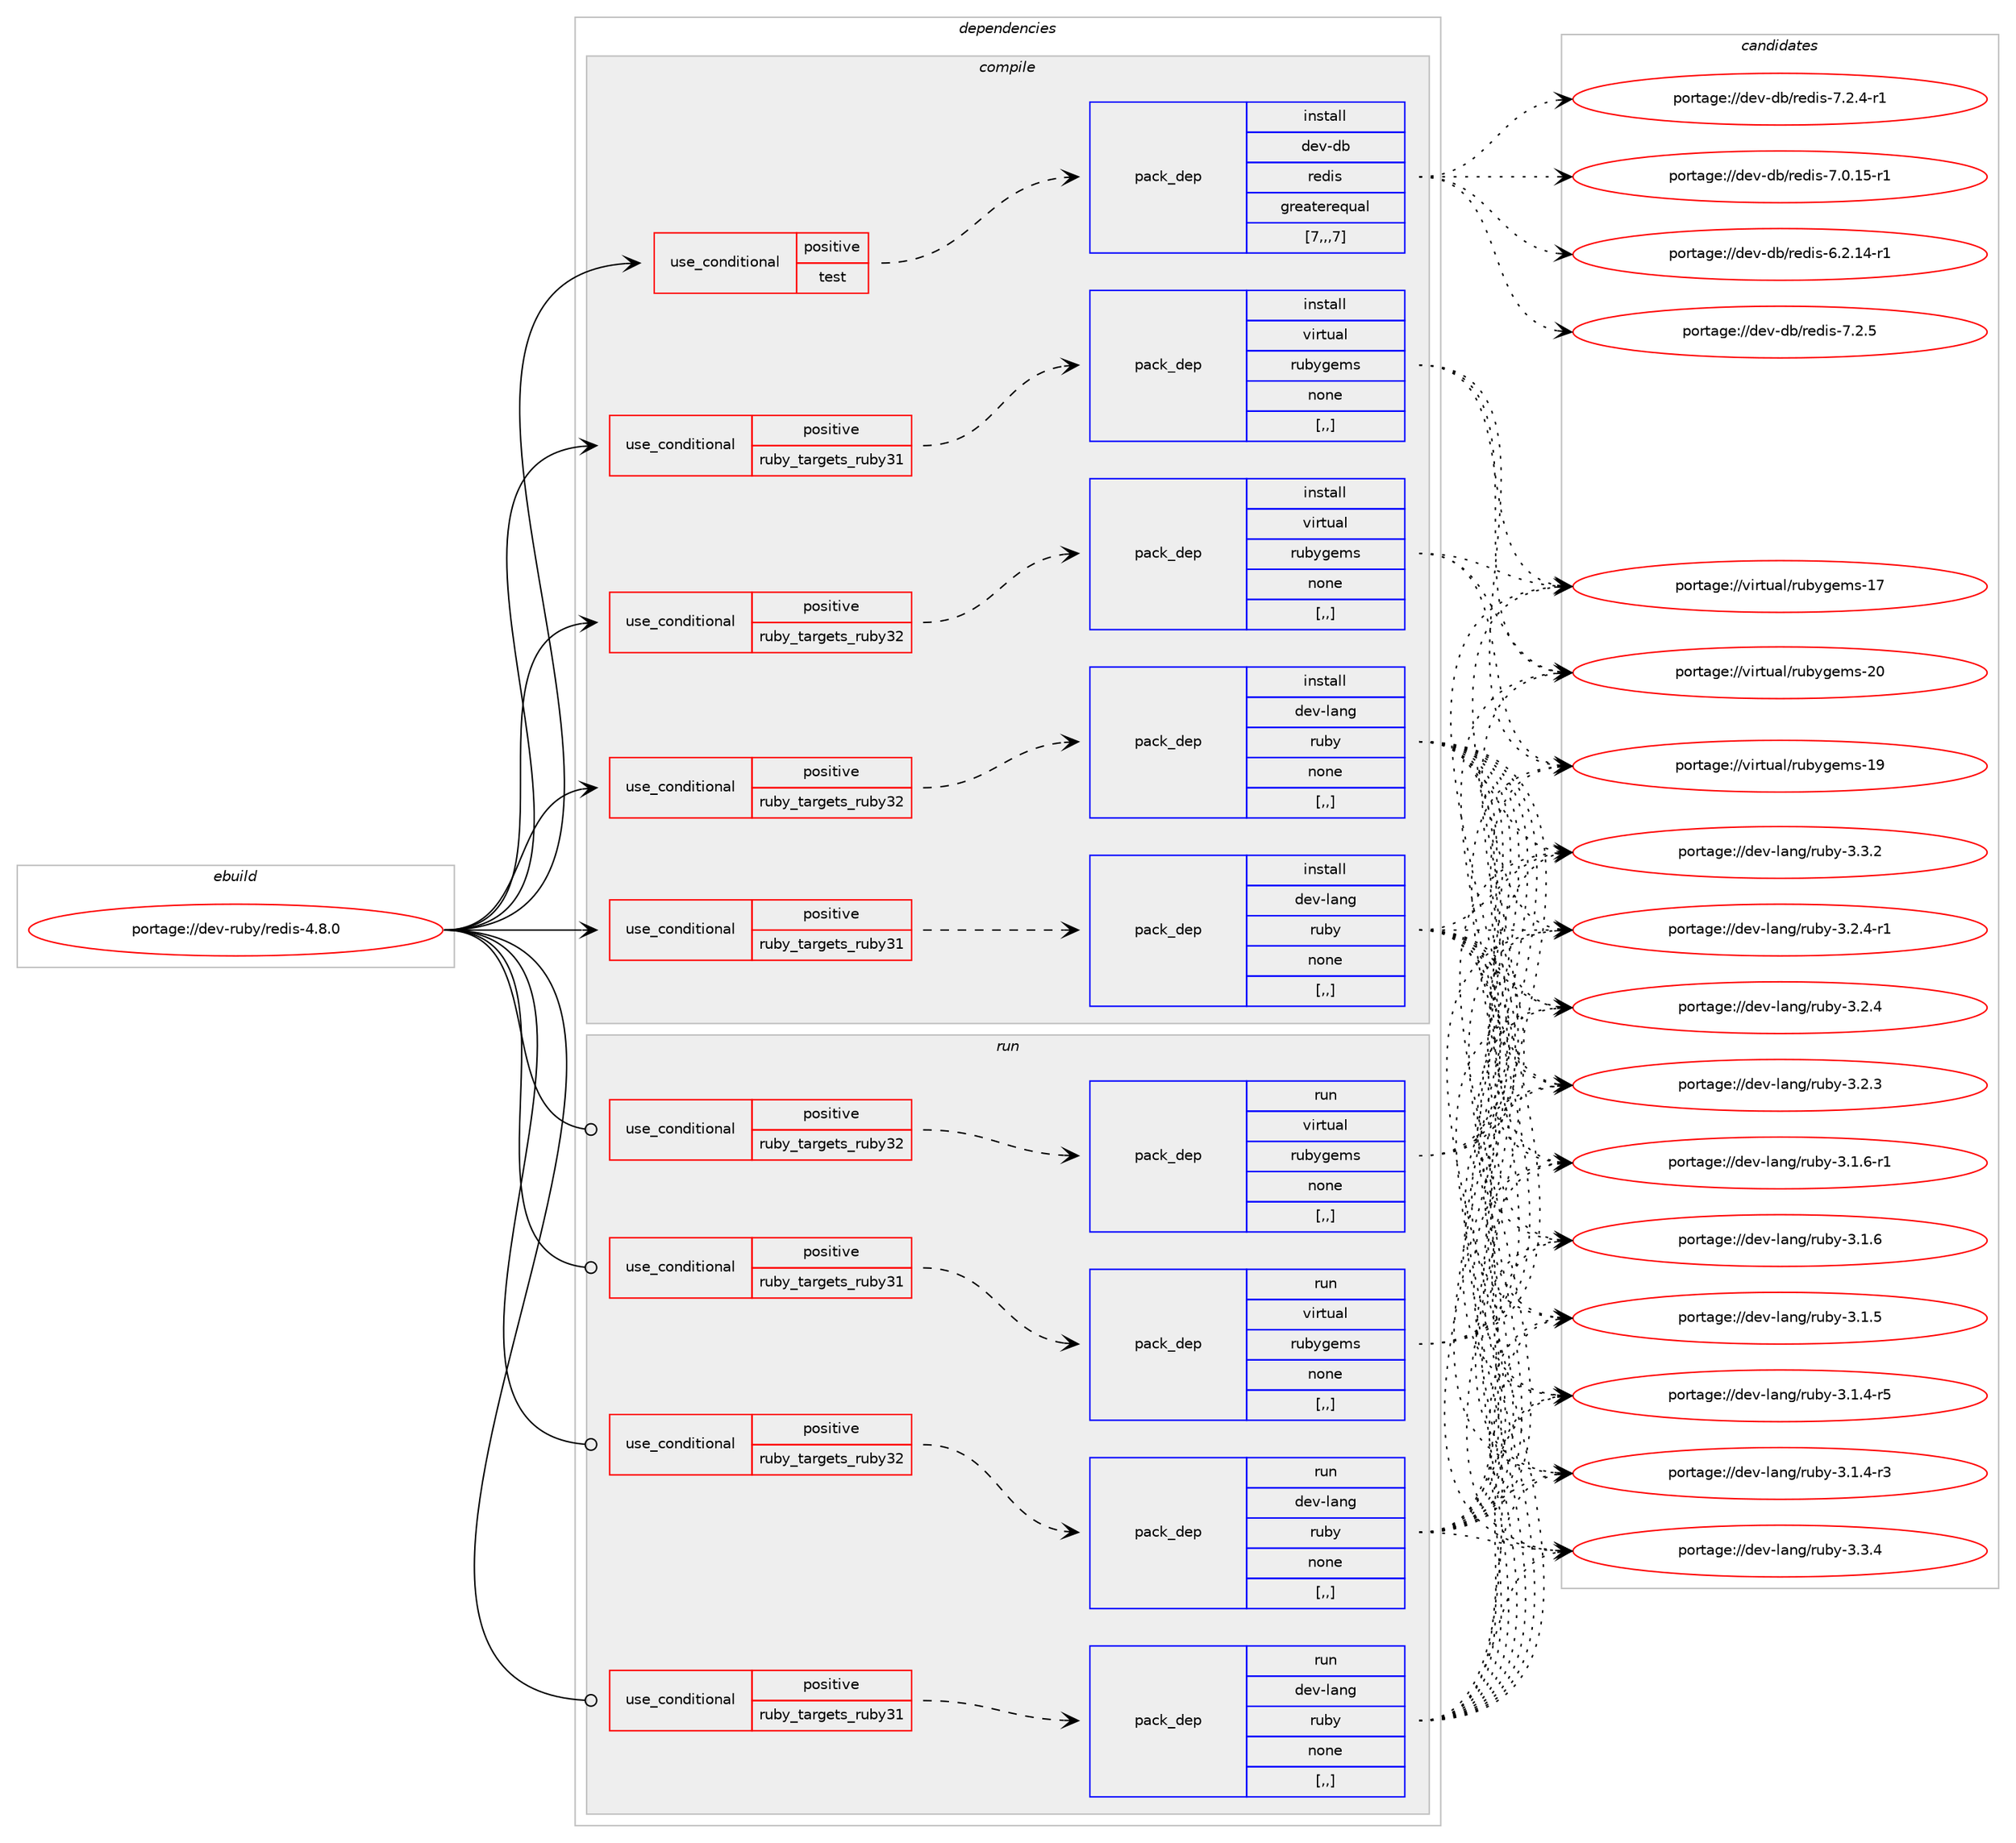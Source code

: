 digraph prolog {

# *************
# Graph options
# *************

newrank=true;
concentrate=true;
compound=true;
graph [rankdir=LR,fontname=Helvetica,fontsize=10,ranksep=1.5];#, ranksep=2.5, nodesep=0.2];
edge  [arrowhead=vee];
node  [fontname=Helvetica,fontsize=10];

# **********
# The ebuild
# **********

subgraph cluster_leftcol {
color=gray;
label=<<i>ebuild</i>>;
id [label="portage://dev-ruby/redis-4.8.0", color=red, width=4, href="../dev-ruby/redis-4.8.0.svg"];
}

# ****************
# The dependencies
# ****************

subgraph cluster_midcol {
color=gray;
label=<<i>dependencies</i>>;
subgraph cluster_compile {
fillcolor="#eeeeee";
style=filled;
label=<<i>compile</i>>;
subgraph cond54015 {
dependency197444 [label=<<TABLE BORDER="0" CELLBORDER="1" CELLSPACING="0" CELLPADDING="4"><TR><TD ROWSPAN="3" CELLPADDING="10">use_conditional</TD></TR><TR><TD>positive</TD></TR><TR><TD>ruby_targets_ruby31</TD></TR></TABLE>>, shape=none, color=red];
subgraph pack142069 {
dependency197445 [label=<<TABLE BORDER="0" CELLBORDER="1" CELLSPACING="0" CELLPADDING="4" WIDTH="220"><TR><TD ROWSPAN="6" CELLPADDING="30">pack_dep</TD></TR><TR><TD WIDTH="110">install</TD></TR><TR><TD>dev-lang</TD></TR><TR><TD>ruby</TD></TR><TR><TD>none</TD></TR><TR><TD>[,,]</TD></TR></TABLE>>, shape=none, color=blue];
}
dependency197444:e -> dependency197445:w [weight=20,style="dashed",arrowhead="vee"];
}
id:e -> dependency197444:w [weight=20,style="solid",arrowhead="vee"];
subgraph cond54016 {
dependency197446 [label=<<TABLE BORDER="0" CELLBORDER="1" CELLSPACING="0" CELLPADDING="4"><TR><TD ROWSPAN="3" CELLPADDING="10">use_conditional</TD></TR><TR><TD>positive</TD></TR><TR><TD>ruby_targets_ruby31</TD></TR></TABLE>>, shape=none, color=red];
subgraph pack142070 {
dependency197447 [label=<<TABLE BORDER="0" CELLBORDER="1" CELLSPACING="0" CELLPADDING="4" WIDTH="220"><TR><TD ROWSPAN="6" CELLPADDING="30">pack_dep</TD></TR><TR><TD WIDTH="110">install</TD></TR><TR><TD>virtual</TD></TR><TR><TD>rubygems</TD></TR><TR><TD>none</TD></TR><TR><TD>[,,]</TD></TR></TABLE>>, shape=none, color=blue];
}
dependency197446:e -> dependency197447:w [weight=20,style="dashed",arrowhead="vee"];
}
id:e -> dependency197446:w [weight=20,style="solid",arrowhead="vee"];
subgraph cond54017 {
dependency197448 [label=<<TABLE BORDER="0" CELLBORDER="1" CELLSPACING="0" CELLPADDING="4"><TR><TD ROWSPAN="3" CELLPADDING="10">use_conditional</TD></TR><TR><TD>positive</TD></TR><TR><TD>ruby_targets_ruby32</TD></TR></TABLE>>, shape=none, color=red];
subgraph pack142071 {
dependency197449 [label=<<TABLE BORDER="0" CELLBORDER="1" CELLSPACING="0" CELLPADDING="4" WIDTH="220"><TR><TD ROWSPAN="6" CELLPADDING="30">pack_dep</TD></TR><TR><TD WIDTH="110">install</TD></TR><TR><TD>dev-lang</TD></TR><TR><TD>ruby</TD></TR><TR><TD>none</TD></TR><TR><TD>[,,]</TD></TR></TABLE>>, shape=none, color=blue];
}
dependency197448:e -> dependency197449:w [weight=20,style="dashed",arrowhead="vee"];
}
id:e -> dependency197448:w [weight=20,style="solid",arrowhead="vee"];
subgraph cond54018 {
dependency197450 [label=<<TABLE BORDER="0" CELLBORDER="1" CELLSPACING="0" CELLPADDING="4"><TR><TD ROWSPAN="3" CELLPADDING="10">use_conditional</TD></TR><TR><TD>positive</TD></TR><TR><TD>ruby_targets_ruby32</TD></TR></TABLE>>, shape=none, color=red];
subgraph pack142072 {
dependency197451 [label=<<TABLE BORDER="0" CELLBORDER="1" CELLSPACING="0" CELLPADDING="4" WIDTH="220"><TR><TD ROWSPAN="6" CELLPADDING="30">pack_dep</TD></TR><TR><TD WIDTH="110">install</TD></TR><TR><TD>virtual</TD></TR><TR><TD>rubygems</TD></TR><TR><TD>none</TD></TR><TR><TD>[,,]</TD></TR></TABLE>>, shape=none, color=blue];
}
dependency197450:e -> dependency197451:w [weight=20,style="dashed",arrowhead="vee"];
}
id:e -> dependency197450:w [weight=20,style="solid",arrowhead="vee"];
subgraph cond54019 {
dependency197452 [label=<<TABLE BORDER="0" CELLBORDER="1" CELLSPACING="0" CELLPADDING="4"><TR><TD ROWSPAN="3" CELLPADDING="10">use_conditional</TD></TR><TR><TD>positive</TD></TR><TR><TD>test</TD></TR></TABLE>>, shape=none, color=red];
subgraph pack142073 {
dependency197453 [label=<<TABLE BORDER="0" CELLBORDER="1" CELLSPACING="0" CELLPADDING="4" WIDTH="220"><TR><TD ROWSPAN="6" CELLPADDING="30">pack_dep</TD></TR><TR><TD WIDTH="110">install</TD></TR><TR><TD>dev-db</TD></TR><TR><TD>redis</TD></TR><TR><TD>greaterequal</TD></TR><TR><TD>[7,,,7]</TD></TR></TABLE>>, shape=none, color=blue];
}
dependency197452:e -> dependency197453:w [weight=20,style="dashed",arrowhead="vee"];
}
id:e -> dependency197452:w [weight=20,style="solid",arrowhead="vee"];
}
subgraph cluster_compileandrun {
fillcolor="#eeeeee";
style=filled;
label=<<i>compile and run</i>>;
}
subgraph cluster_run {
fillcolor="#eeeeee";
style=filled;
label=<<i>run</i>>;
subgraph cond54020 {
dependency197454 [label=<<TABLE BORDER="0" CELLBORDER="1" CELLSPACING="0" CELLPADDING="4"><TR><TD ROWSPAN="3" CELLPADDING="10">use_conditional</TD></TR><TR><TD>positive</TD></TR><TR><TD>ruby_targets_ruby31</TD></TR></TABLE>>, shape=none, color=red];
subgraph pack142074 {
dependency197455 [label=<<TABLE BORDER="0" CELLBORDER="1" CELLSPACING="0" CELLPADDING="4" WIDTH="220"><TR><TD ROWSPAN="6" CELLPADDING="30">pack_dep</TD></TR><TR><TD WIDTH="110">run</TD></TR><TR><TD>dev-lang</TD></TR><TR><TD>ruby</TD></TR><TR><TD>none</TD></TR><TR><TD>[,,]</TD></TR></TABLE>>, shape=none, color=blue];
}
dependency197454:e -> dependency197455:w [weight=20,style="dashed",arrowhead="vee"];
}
id:e -> dependency197454:w [weight=20,style="solid",arrowhead="odot"];
subgraph cond54021 {
dependency197456 [label=<<TABLE BORDER="0" CELLBORDER="1" CELLSPACING="0" CELLPADDING="4"><TR><TD ROWSPAN="3" CELLPADDING="10">use_conditional</TD></TR><TR><TD>positive</TD></TR><TR><TD>ruby_targets_ruby31</TD></TR></TABLE>>, shape=none, color=red];
subgraph pack142075 {
dependency197457 [label=<<TABLE BORDER="0" CELLBORDER="1" CELLSPACING="0" CELLPADDING="4" WIDTH="220"><TR><TD ROWSPAN="6" CELLPADDING="30">pack_dep</TD></TR><TR><TD WIDTH="110">run</TD></TR><TR><TD>virtual</TD></TR><TR><TD>rubygems</TD></TR><TR><TD>none</TD></TR><TR><TD>[,,]</TD></TR></TABLE>>, shape=none, color=blue];
}
dependency197456:e -> dependency197457:w [weight=20,style="dashed",arrowhead="vee"];
}
id:e -> dependency197456:w [weight=20,style="solid",arrowhead="odot"];
subgraph cond54022 {
dependency197458 [label=<<TABLE BORDER="0" CELLBORDER="1" CELLSPACING="0" CELLPADDING="4"><TR><TD ROWSPAN="3" CELLPADDING="10">use_conditional</TD></TR><TR><TD>positive</TD></TR><TR><TD>ruby_targets_ruby32</TD></TR></TABLE>>, shape=none, color=red];
subgraph pack142076 {
dependency197459 [label=<<TABLE BORDER="0" CELLBORDER="1" CELLSPACING="0" CELLPADDING="4" WIDTH="220"><TR><TD ROWSPAN="6" CELLPADDING="30">pack_dep</TD></TR><TR><TD WIDTH="110">run</TD></TR><TR><TD>dev-lang</TD></TR><TR><TD>ruby</TD></TR><TR><TD>none</TD></TR><TR><TD>[,,]</TD></TR></TABLE>>, shape=none, color=blue];
}
dependency197458:e -> dependency197459:w [weight=20,style="dashed",arrowhead="vee"];
}
id:e -> dependency197458:w [weight=20,style="solid",arrowhead="odot"];
subgraph cond54023 {
dependency197460 [label=<<TABLE BORDER="0" CELLBORDER="1" CELLSPACING="0" CELLPADDING="4"><TR><TD ROWSPAN="3" CELLPADDING="10">use_conditional</TD></TR><TR><TD>positive</TD></TR><TR><TD>ruby_targets_ruby32</TD></TR></TABLE>>, shape=none, color=red];
subgraph pack142077 {
dependency197461 [label=<<TABLE BORDER="0" CELLBORDER="1" CELLSPACING="0" CELLPADDING="4" WIDTH="220"><TR><TD ROWSPAN="6" CELLPADDING="30">pack_dep</TD></TR><TR><TD WIDTH="110">run</TD></TR><TR><TD>virtual</TD></TR><TR><TD>rubygems</TD></TR><TR><TD>none</TD></TR><TR><TD>[,,]</TD></TR></TABLE>>, shape=none, color=blue];
}
dependency197460:e -> dependency197461:w [weight=20,style="dashed",arrowhead="vee"];
}
id:e -> dependency197460:w [weight=20,style="solid",arrowhead="odot"];
}
}

# **************
# The candidates
# **************

subgraph cluster_choices {
rank=same;
color=gray;
label=<<i>candidates</i>>;

subgraph choice142069 {
color=black;
nodesep=1;
choice10010111845108971101034711411798121455146514652 [label="portage://dev-lang/ruby-3.3.4", color=red, width=4,href="../dev-lang/ruby-3.3.4.svg"];
choice10010111845108971101034711411798121455146514650 [label="portage://dev-lang/ruby-3.3.2", color=red, width=4,href="../dev-lang/ruby-3.3.2.svg"];
choice100101118451089711010347114117981214551465046524511449 [label="portage://dev-lang/ruby-3.2.4-r1", color=red, width=4,href="../dev-lang/ruby-3.2.4-r1.svg"];
choice10010111845108971101034711411798121455146504652 [label="portage://dev-lang/ruby-3.2.4", color=red, width=4,href="../dev-lang/ruby-3.2.4.svg"];
choice10010111845108971101034711411798121455146504651 [label="portage://dev-lang/ruby-3.2.3", color=red, width=4,href="../dev-lang/ruby-3.2.3.svg"];
choice100101118451089711010347114117981214551464946544511449 [label="portage://dev-lang/ruby-3.1.6-r1", color=red, width=4,href="../dev-lang/ruby-3.1.6-r1.svg"];
choice10010111845108971101034711411798121455146494654 [label="portage://dev-lang/ruby-3.1.6", color=red, width=4,href="../dev-lang/ruby-3.1.6.svg"];
choice10010111845108971101034711411798121455146494653 [label="portage://dev-lang/ruby-3.1.5", color=red, width=4,href="../dev-lang/ruby-3.1.5.svg"];
choice100101118451089711010347114117981214551464946524511453 [label="portage://dev-lang/ruby-3.1.4-r5", color=red, width=4,href="../dev-lang/ruby-3.1.4-r5.svg"];
choice100101118451089711010347114117981214551464946524511451 [label="portage://dev-lang/ruby-3.1.4-r3", color=red, width=4,href="../dev-lang/ruby-3.1.4-r3.svg"];
dependency197445:e -> choice10010111845108971101034711411798121455146514652:w [style=dotted,weight="100"];
dependency197445:e -> choice10010111845108971101034711411798121455146514650:w [style=dotted,weight="100"];
dependency197445:e -> choice100101118451089711010347114117981214551465046524511449:w [style=dotted,weight="100"];
dependency197445:e -> choice10010111845108971101034711411798121455146504652:w [style=dotted,weight="100"];
dependency197445:e -> choice10010111845108971101034711411798121455146504651:w [style=dotted,weight="100"];
dependency197445:e -> choice100101118451089711010347114117981214551464946544511449:w [style=dotted,weight="100"];
dependency197445:e -> choice10010111845108971101034711411798121455146494654:w [style=dotted,weight="100"];
dependency197445:e -> choice10010111845108971101034711411798121455146494653:w [style=dotted,weight="100"];
dependency197445:e -> choice100101118451089711010347114117981214551464946524511453:w [style=dotted,weight="100"];
dependency197445:e -> choice100101118451089711010347114117981214551464946524511451:w [style=dotted,weight="100"];
}
subgraph choice142070 {
color=black;
nodesep=1;
choice118105114116117971084711411798121103101109115455048 [label="portage://virtual/rubygems-20", color=red, width=4,href="../virtual/rubygems-20.svg"];
choice118105114116117971084711411798121103101109115454957 [label="portage://virtual/rubygems-19", color=red, width=4,href="../virtual/rubygems-19.svg"];
choice118105114116117971084711411798121103101109115454955 [label="portage://virtual/rubygems-17", color=red, width=4,href="../virtual/rubygems-17.svg"];
dependency197447:e -> choice118105114116117971084711411798121103101109115455048:w [style=dotted,weight="100"];
dependency197447:e -> choice118105114116117971084711411798121103101109115454957:w [style=dotted,weight="100"];
dependency197447:e -> choice118105114116117971084711411798121103101109115454955:w [style=dotted,weight="100"];
}
subgraph choice142071 {
color=black;
nodesep=1;
choice10010111845108971101034711411798121455146514652 [label="portage://dev-lang/ruby-3.3.4", color=red, width=4,href="../dev-lang/ruby-3.3.4.svg"];
choice10010111845108971101034711411798121455146514650 [label="portage://dev-lang/ruby-3.3.2", color=red, width=4,href="../dev-lang/ruby-3.3.2.svg"];
choice100101118451089711010347114117981214551465046524511449 [label="portage://dev-lang/ruby-3.2.4-r1", color=red, width=4,href="../dev-lang/ruby-3.2.4-r1.svg"];
choice10010111845108971101034711411798121455146504652 [label="portage://dev-lang/ruby-3.2.4", color=red, width=4,href="../dev-lang/ruby-3.2.4.svg"];
choice10010111845108971101034711411798121455146504651 [label="portage://dev-lang/ruby-3.2.3", color=red, width=4,href="../dev-lang/ruby-3.2.3.svg"];
choice100101118451089711010347114117981214551464946544511449 [label="portage://dev-lang/ruby-3.1.6-r1", color=red, width=4,href="../dev-lang/ruby-3.1.6-r1.svg"];
choice10010111845108971101034711411798121455146494654 [label="portage://dev-lang/ruby-3.1.6", color=red, width=4,href="../dev-lang/ruby-3.1.6.svg"];
choice10010111845108971101034711411798121455146494653 [label="portage://dev-lang/ruby-3.1.5", color=red, width=4,href="../dev-lang/ruby-3.1.5.svg"];
choice100101118451089711010347114117981214551464946524511453 [label="portage://dev-lang/ruby-3.1.4-r5", color=red, width=4,href="../dev-lang/ruby-3.1.4-r5.svg"];
choice100101118451089711010347114117981214551464946524511451 [label="portage://dev-lang/ruby-3.1.4-r3", color=red, width=4,href="../dev-lang/ruby-3.1.4-r3.svg"];
dependency197449:e -> choice10010111845108971101034711411798121455146514652:w [style=dotted,weight="100"];
dependency197449:e -> choice10010111845108971101034711411798121455146514650:w [style=dotted,weight="100"];
dependency197449:e -> choice100101118451089711010347114117981214551465046524511449:w [style=dotted,weight="100"];
dependency197449:e -> choice10010111845108971101034711411798121455146504652:w [style=dotted,weight="100"];
dependency197449:e -> choice10010111845108971101034711411798121455146504651:w [style=dotted,weight="100"];
dependency197449:e -> choice100101118451089711010347114117981214551464946544511449:w [style=dotted,weight="100"];
dependency197449:e -> choice10010111845108971101034711411798121455146494654:w [style=dotted,weight="100"];
dependency197449:e -> choice10010111845108971101034711411798121455146494653:w [style=dotted,weight="100"];
dependency197449:e -> choice100101118451089711010347114117981214551464946524511453:w [style=dotted,weight="100"];
dependency197449:e -> choice100101118451089711010347114117981214551464946524511451:w [style=dotted,weight="100"];
}
subgraph choice142072 {
color=black;
nodesep=1;
choice118105114116117971084711411798121103101109115455048 [label="portage://virtual/rubygems-20", color=red, width=4,href="../virtual/rubygems-20.svg"];
choice118105114116117971084711411798121103101109115454957 [label="portage://virtual/rubygems-19", color=red, width=4,href="../virtual/rubygems-19.svg"];
choice118105114116117971084711411798121103101109115454955 [label="portage://virtual/rubygems-17", color=red, width=4,href="../virtual/rubygems-17.svg"];
dependency197451:e -> choice118105114116117971084711411798121103101109115455048:w [style=dotted,weight="100"];
dependency197451:e -> choice118105114116117971084711411798121103101109115454957:w [style=dotted,weight="100"];
dependency197451:e -> choice118105114116117971084711411798121103101109115454955:w [style=dotted,weight="100"];
}
subgraph choice142073 {
color=black;
nodesep=1;
choice100101118451009847114101100105115455546504653 [label="portage://dev-db/redis-7.2.5", color=red, width=4,href="../dev-db/redis-7.2.5.svg"];
choice1001011184510098471141011001051154555465046524511449 [label="portage://dev-db/redis-7.2.4-r1", color=red, width=4,href="../dev-db/redis-7.2.4-r1.svg"];
choice100101118451009847114101100105115455546484649534511449 [label="portage://dev-db/redis-7.0.15-r1", color=red, width=4,href="../dev-db/redis-7.0.15-r1.svg"];
choice100101118451009847114101100105115455446504649524511449 [label="portage://dev-db/redis-6.2.14-r1", color=red, width=4,href="../dev-db/redis-6.2.14-r1.svg"];
dependency197453:e -> choice100101118451009847114101100105115455546504653:w [style=dotted,weight="100"];
dependency197453:e -> choice1001011184510098471141011001051154555465046524511449:w [style=dotted,weight="100"];
dependency197453:e -> choice100101118451009847114101100105115455546484649534511449:w [style=dotted,weight="100"];
dependency197453:e -> choice100101118451009847114101100105115455446504649524511449:w [style=dotted,weight="100"];
}
subgraph choice142074 {
color=black;
nodesep=1;
choice10010111845108971101034711411798121455146514652 [label="portage://dev-lang/ruby-3.3.4", color=red, width=4,href="../dev-lang/ruby-3.3.4.svg"];
choice10010111845108971101034711411798121455146514650 [label="portage://dev-lang/ruby-3.3.2", color=red, width=4,href="../dev-lang/ruby-3.3.2.svg"];
choice100101118451089711010347114117981214551465046524511449 [label="portage://dev-lang/ruby-3.2.4-r1", color=red, width=4,href="../dev-lang/ruby-3.2.4-r1.svg"];
choice10010111845108971101034711411798121455146504652 [label="portage://dev-lang/ruby-3.2.4", color=red, width=4,href="../dev-lang/ruby-3.2.4.svg"];
choice10010111845108971101034711411798121455146504651 [label="portage://dev-lang/ruby-3.2.3", color=red, width=4,href="../dev-lang/ruby-3.2.3.svg"];
choice100101118451089711010347114117981214551464946544511449 [label="portage://dev-lang/ruby-3.1.6-r1", color=red, width=4,href="../dev-lang/ruby-3.1.6-r1.svg"];
choice10010111845108971101034711411798121455146494654 [label="portage://dev-lang/ruby-3.1.6", color=red, width=4,href="../dev-lang/ruby-3.1.6.svg"];
choice10010111845108971101034711411798121455146494653 [label="portage://dev-lang/ruby-3.1.5", color=red, width=4,href="../dev-lang/ruby-3.1.5.svg"];
choice100101118451089711010347114117981214551464946524511453 [label="portage://dev-lang/ruby-3.1.4-r5", color=red, width=4,href="../dev-lang/ruby-3.1.4-r5.svg"];
choice100101118451089711010347114117981214551464946524511451 [label="portage://dev-lang/ruby-3.1.4-r3", color=red, width=4,href="../dev-lang/ruby-3.1.4-r3.svg"];
dependency197455:e -> choice10010111845108971101034711411798121455146514652:w [style=dotted,weight="100"];
dependency197455:e -> choice10010111845108971101034711411798121455146514650:w [style=dotted,weight="100"];
dependency197455:e -> choice100101118451089711010347114117981214551465046524511449:w [style=dotted,weight="100"];
dependency197455:e -> choice10010111845108971101034711411798121455146504652:w [style=dotted,weight="100"];
dependency197455:e -> choice10010111845108971101034711411798121455146504651:w [style=dotted,weight="100"];
dependency197455:e -> choice100101118451089711010347114117981214551464946544511449:w [style=dotted,weight="100"];
dependency197455:e -> choice10010111845108971101034711411798121455146494654:w [style=dotted,weight="100"];
dependency197455:e -> choice10010111845108971101034711411798121455146494653:w [style=dotted,weight="100"];
dependency197455:e -> choice100101118451089711010347114117981214551464946524511453:w [style=dotted,weight="100"];
dependency197455:e -> choice100101118451089711010347114117981214551464946524511451:w [style=dotted,weight="100"];
}
subgraph choice142075 {
color=black;
nodesep=1;
choice118105114116117971084711411798121103101109115455048 [label="portage://virtual/rubygems-20", color=red, width=4,href="../virtual/rubygems-20.svg"];
choice118105114116117971084711411798121103101109115454957 [label="portage://virtual/rubygems-19", color=red, width=4,href="../virtual/rubygems-19.svg"];
choice118105114116117971084711411798121103101109115454955 [label="portage://virtual/rubygems-17", color=red, width=4,href="../virtual/rubygems-17.svg"];
dependency197457:e -> choice118105114116117971084711411798121103101109115455048:w [style=dotted,weight="100"];
dependency197457:e -> choice118105114116117971084711411798121103101109115454957:w [style=dotted,weight="100"];
dependency197457:e -> choice118105114116117971084711411798121103101109115454955:w [style=dotted,weight="100"];
}
subgraph choice142076 {
color=black;
nodesep=1;
choice10010111845108971101034711411798121455146514652 [label="portage://dev-lang/ruby-3.3.4", color=red, width=4,href="../dev-lang/ruby-3.3.4.svg"];
choice10010111845108971101034711411798121455146514650 [label="portage://dev-lang/ruby-3.3.2", color=red, width=4,href="../dev-lang/ruby-3.3.2.svg"];
choice100101118451089711010347114117981214551465046524511449 [label="portage://dev-lang/ruby-3.2.4-r1", color=red, width=4,href="../dev-lang/ruby-3.2.4-r1.svg"];
choice10010111845108971101034711411798121455146504652 [label="portage://dev-lang/ruby-3.2.4", color=red, width=4,href="../dev-lang/ruby-3.2.4.svg"];
choice10010111845108971101034711411798121455146504651 [label="portage://dev-lang/ruby-3.2.3", color=red, width=4,href="../dev-lang/ruby-3.2.3.svg"];
choice100101118451089711010347114117981214551464946544511449 [label="portage://dev-lang/ruby-3.1.6-r1", color=red, width=4,href="../dev-lang/ruby-3.1.6-r1.svg"];
choice10010111845108971101034711411798121455146494654 [label="portage://dev-lang/ruby-3.1.6", color=red, width=4,href="../dev-lang/ruby-3.1.6.svg"];
choice10010111845108971101034711411798121455146494653 [label="portage://dev-lang/ruby-3.1.5", color=red, width=4,href="../dev-lang/ruby-3.1.5.svg"];
choice100101118451089711010347114117981214551464946524511453 [label="portage://dev-lang/ruby-3.1.4-r5", color=red, width=4,href="../dev-lang/ruby-3.1.4-r5.svg"];
choice100101118451089711010347114117981214551464946524511451 [label="portage://dev-lang/ruby-3.1.4-r3", color=red, width=4,href="../dev-lang/ruby-3.1.4-r3.svg"];
dependency197459:e -> choice10010111845108971101034711411798121455146514652:w [style=dotted,weight="100"];
dependency197459:e -> choice10010111845108971101034711411798121455146514650:w [style=dotted,weight="100"];
dependency197459:e -> choice100101118451089711010347114117981214551465046524511449:w [style=dotted,weight="100"];
dependency197459:e -> choice10010111845108971101034711411798121455146504652:w [style=dotted,weight="100"];
dependency197459:e -> choice10010111845108971101034711411798121455146504651:w [style=dotted,weight="100"];
dependency197459:e -> choice100101118451089711010347114117981214551464946544511449:w [style=dotted,weight="100"];
dependency197459:e -> choice10010111845108971101034711411798121455146494654:w [style=dotted,weight="100"];
dependency197459:e -> choice10010111845108971101034711411798121455146494653:w [style=dotted,weight="100"];
dependency197459:e -> choice100101118451089711010347114117981214551464946524511453:w [style=dotted,weight="100"];
dependency197459:e -> choice100101118451089711010347114117981214551464946524511451:w [style=dotted,weight="100"];
}
subgraph choice142077 {
color=black;
nodesep=1;
choice118105114116117971084711411798121103101109115455048 [label="portage://virtual/rubygems-20", color=red, width=4,href="../virtual/rubygems-20.svg"];
choice118105114116117971084711411798121103101109115454957 [label="portage://virtual/rubygems-19", color=red, width=4,href="../virtual/rubygems-19.svg"];
choice118105114116117971084711411798121103101109115454955 [label="portage://virtual/rubygems-17", color=red, width=4,href="../virtual/rubygems-17.svg"];
dependency197461:e -> choice118105114116117971084711411798121103101109115455048:w [style=dotted,weight="100"];
dependency197461:e -> choice118105114116117971084711411798121103101109115454957:w [style=dotted,weight="100"];
dependency197461:e -> choice118105114116117971084711411798121103101109115454955:w [style=dotted,weight="100"];
}
}

}

